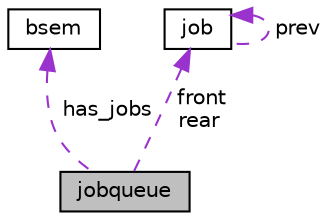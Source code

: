 digraph "jobqueue"
{
  edge [fontname="Helvetica",fontsize="10",labelfontname="Helvetica",labelfontsize="10"];
  node [fontname="Helvetica",fontsize="10",shape=record];
  Node1 [label="jobqueue",height=0.2,width=0.4,color="black", fillcolor="grey75", style="filled", fontcolor="black"];
  Node2 -> Node1 [dir="back",color="darkorchid3",fontsize="10",style="dashed",label=" has_jobs" ,fontname="Helvetica"];
  Node2 [label="bsem",height=0.2,width=0.4,color="black", fillcolor="white", style="filled",URL="$structbsem.html"];
  Node3 -> Node1 [dir="back",color="darkorchid3",fontsize="10",style="dashed",label=" front\nrear" ,fontname="Helvetica"];
  Node3 [label="job",height=0.2,width=0.4,color="black", fillcolor="white", style="filled",URL="$structjob.html"];
  Node3 -> Node3 [dir="back",color="darkorchid3",fontsize="10",style="dashed",label=" prev" ,fontname="Helvetica"];
}

